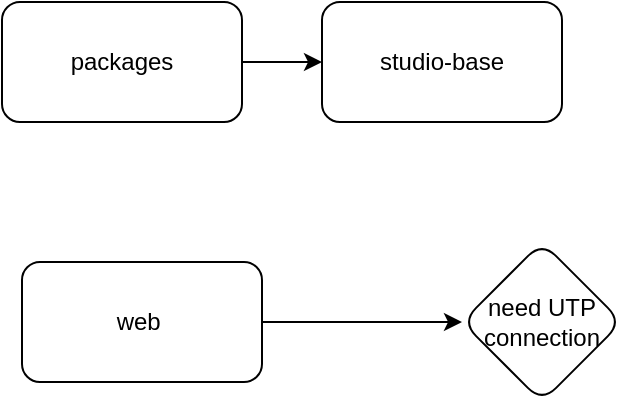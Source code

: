 <mxfile version="17.1.2" type="github">
  <diagram id="IlRD9WJHrizllNZYOMe7" name="Page-1">
    <mxGraphModel dx="925" dy="536" grid="1" gridSize="10" guides="1" tooltips="1" connect="1" arrows="1" fold="1" page="1" pageScale="1" pageWidth="827" pageHeight="1169" math="0" shadow="0">
      <root>
        <mxCell id="0" />
        <mxCell id="1" parent="0" />
        <mxCell id="cHkOWWjaoq3MxW5v9Bcl-1" value="studio-base" style="rounded=1;whiteSpace=wrap;html=1;" vertex="1" parent="1">
          <mxGeometry x="260" y="80" width="120" height="60" as="geometry" />
        </mxCell>
        <mxCell id="cHkOWWjaoq3MxW5v9Bcl-3" value="" style="edgeStyle=orthogonalEdgeStyle;rounded=0;orthogonalLoop=1;jettySize=auto;html=1;" edge="1" parent="1" source="cHkOWWjaoq3MxW5v9Bcl-2" target="cHkOWWjaoq3MxW5v9Bcl-1">
          <mxGeometry relative="1" as="geometry" />
        </mxCell>
        <mxCell id="cHkOWWjaoq3MxW5v9Bcl-2" value="packages" style="rounded=1;whiteSpace=wrap;html=1;" vertex="1" parent="1">
          <mxGeometry x="100" y="80" width="120" height="60" as="geometry" />
        </mxCell>
        <mxCell id="cHkOWWjaoq3MxW5v9Bcl-8" value="" style="edgeStyle=orthogonalEdgeStyle;rounded=0;orthogonalLoop=1;jettySize=auto;html=1;" edge="1" parent="1" source="cHkOWWjaoq3MxW5v9Bcl-4" target="cHkOWWjaoq3MxW5v9Bcl-7">
          <mxGeometry relative="1" as="geometry" />
        </mxCell>
        <mxCell id="cHkOWWjaoq3MxW5v9Bcl-4" value="web&amp;nbsp;" style="rounded=1;whiteSpace=wrap;html=1;" vertex="1" parent="1">
          <mxGeometry x="110" y="210" width="120" height="60" as="geometry" />
        </mxCell>
        <mxCell id="cHkOWWjaoq3MxW5v9Bcl-7" value="need UTP connection" style="rhombus;whiteSpace=wrap;html=1;rounded=1;" vertex="1" parent="1">
          <mxGeometry x="330" y="200" width="80" height="80" as="geometry" />
        </mxCell>
      </root>
    </mxGraphModel>
  </diagram>
</mxfile>
